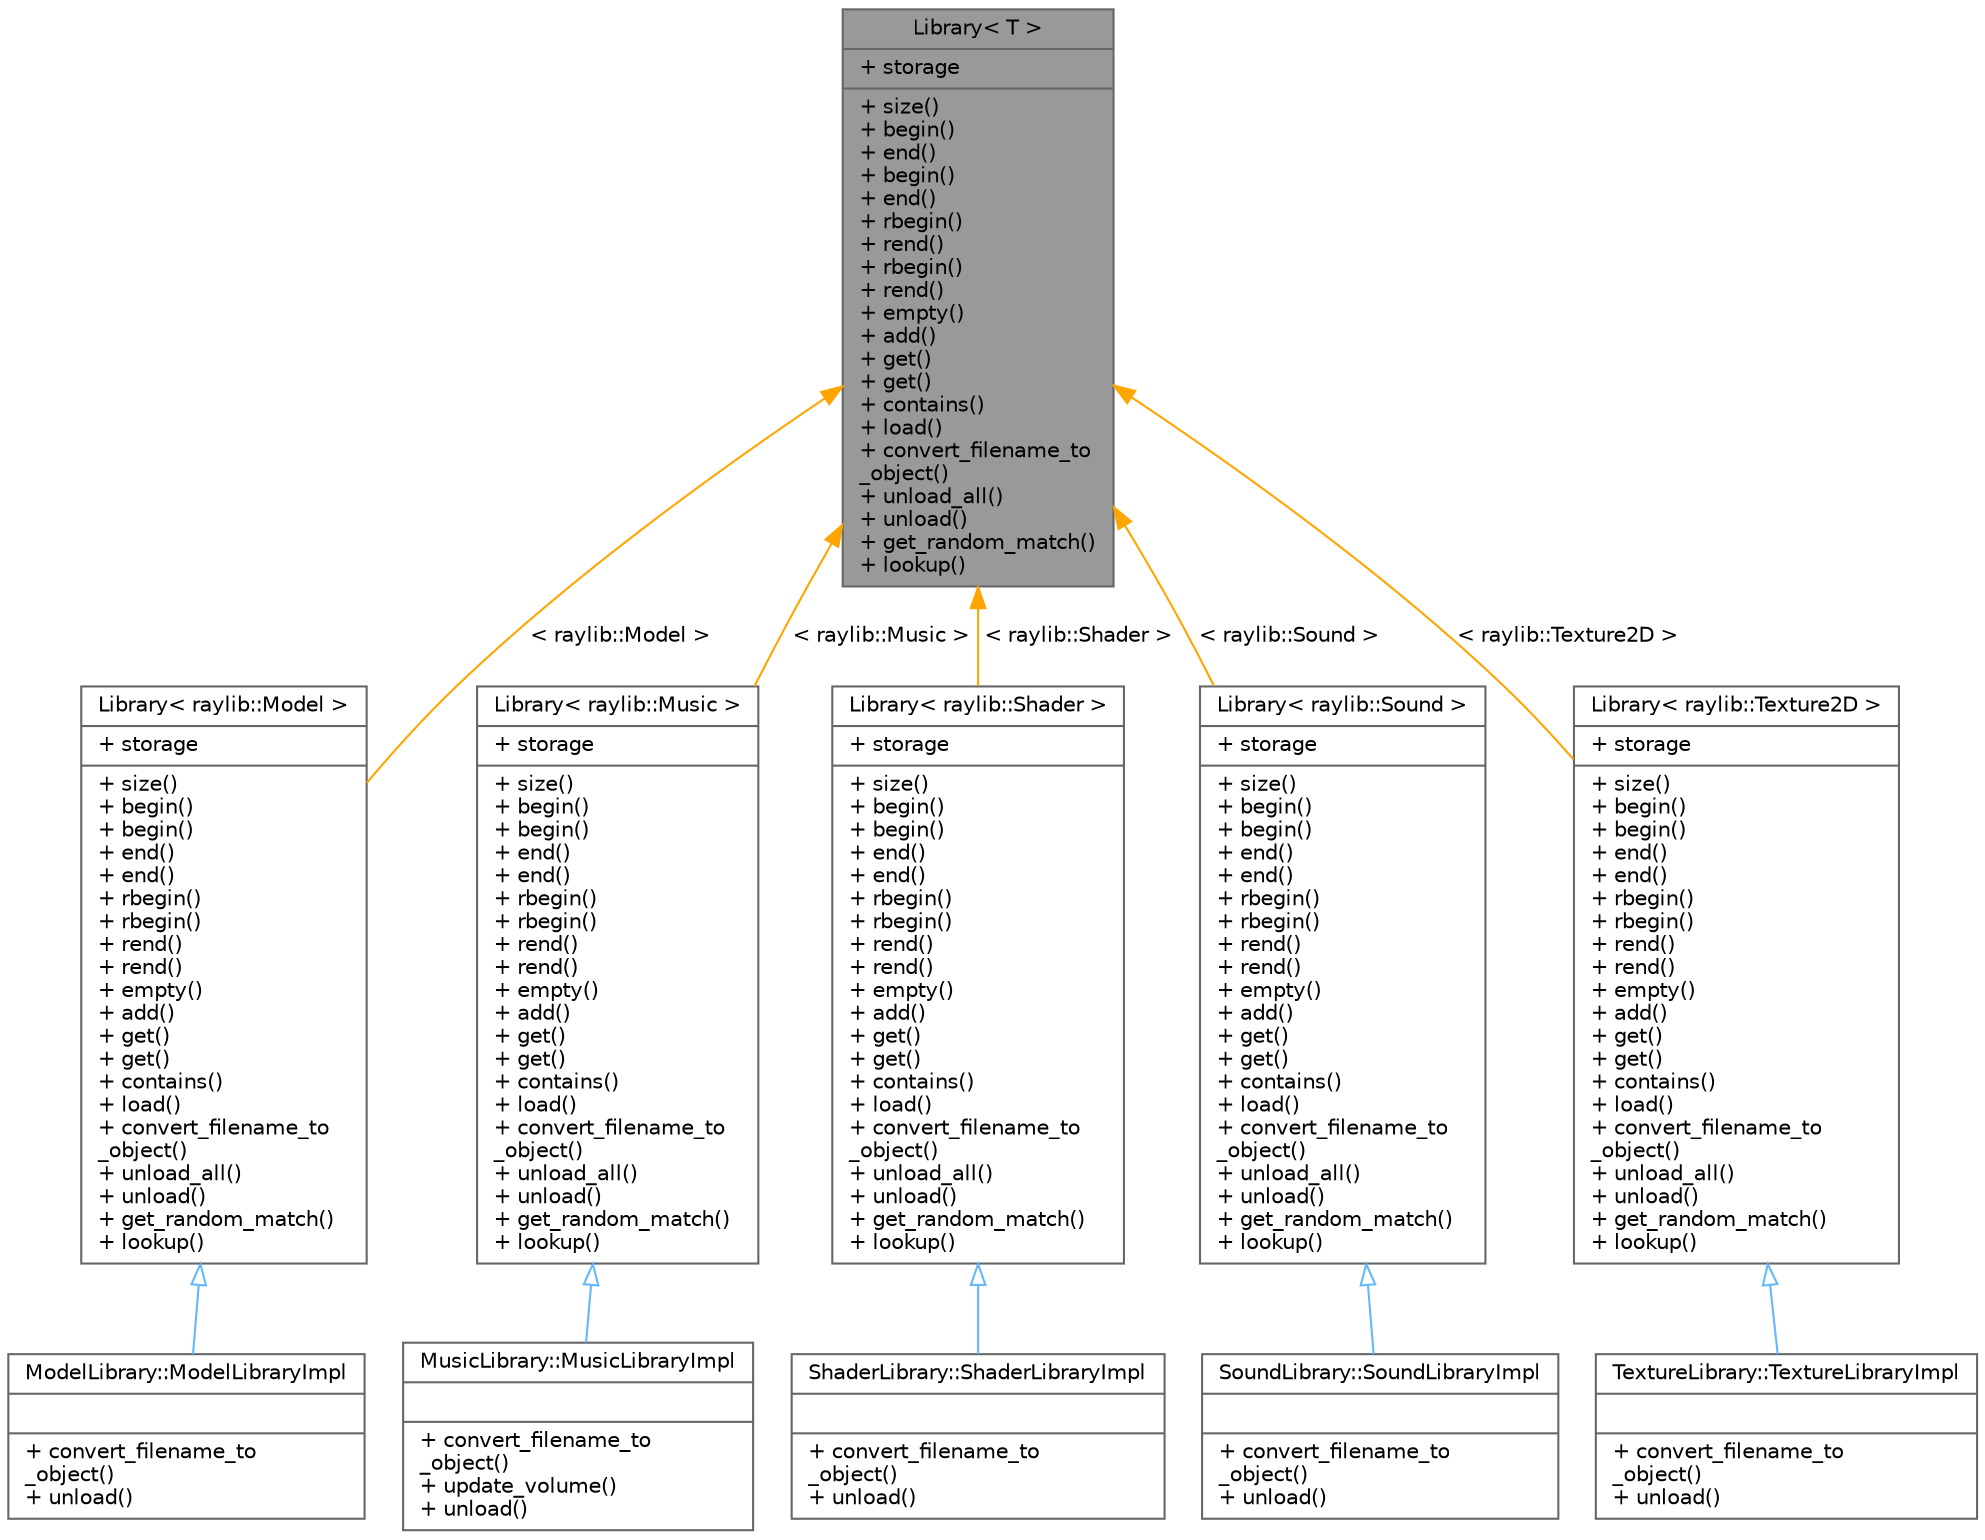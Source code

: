 digraph "Library&lt; T &gt;"
{
 // LATEX_PDF_SIZE
  bgcolor="transparent";
  edge [fontname=Helvetica,fontsize=10,labelfontname=Helvetica,labelfontsize=10];
  node [fontname=Helvetica,fontsize=10,shape=box,height=0.2,width=0.4];
  Node1 [shape=record,label="{Library\< T \>\n|+ storage\l|+ size()\l+ begin()\l+ end()\l+ begin()\l+ end()\l+ rbegin()\l+ rend()\l+ rbegin()\l+ rend()\l+ empty()\l+ add()\l+ get()\l+ get()\l+ contains()\l+ load()\l+ convert_filename_to\l_object()\l+ unload_all()\l+ unload()\l+ get_random_match()\l+ lookup()\l}",height=0.2,width=0.4,color="gray40", fillcolor="grey60", style="filled", fontcolor="black",tooltip=" "];
  Node1 -> Node2 [dir="back",color="orange",style="solid",label=" \< raylib::Model \>" ];
  Node2 [shape=record,label="{Library\< raylib::Model \>\n|+ storage\l|+ size()\l+ begin()\l+ begin()\l+ end()\l+ end()\l+ rbegin()\l+ rbegin()\l+ rend()\l+ rend()\l+ empty()\l+ add()\l+ get()\l+ get()\l+ contains()\l+ load()\l+ convert_filename_to\l_object()\l+ unload_all()\l+ unload()\l+ get_random_match()\l+ lookup()\l}",height=0.2,width=0.4,color="gray40", fillcolor="white", style="filled",URL="$d5/d0b/struct_library.html",tooltip=" "];
  Node2 -> Node3 [dir="back",color="steelblue1",style="solid",arrowtail="onormal"];
  Node3 [shape=record,label="{ModelLibrary::ModelLibraryImpl\n||+ convert_filename_to\l_object()\l+ unload()\l}",height=0.2,width=0.4,color="gray40", fillcolor="white", style="filled",URL="$dc/d51/struct_model_library_1_1_model_library_impl.html",tooltip=" "];
  Node1 -> Node4 [dir="back",color="orange",style="solid",label=" \< raylib::Music \>" ];
  Node4 [shape=record,label="{Library\< raylib::Music \>\n|+ storage\l|+ size()\l+ begin()\l+ begin()\l+ end()\l+ end()\l+ rbegin()\l+ rbegin()\l+ rend()\l+ rend()\l+ empty()\l+ add()\l+ get()\l+ get()\l+ contains()\l+ load()\l+ convert_filename_to\l_object()\l+ unload_all()\l+ unload()\l+ get_random_match()\l+ lookup()\l}",height=0.2,width=0.4,color="gray40", fillcolor="white", style="filled",URL="$d5/d0b/struct_library.html",tooltip=" "];
  Node4 -> Node5 [dir="back",color="steelblue1",style="solid",arrowtail="onormal"];
  Node5 [shape=record,label="{MusicLibrary::MusicLibraryImpl\n||+ convert_filename_to\l_object()\l+ update_volume()\l+ unload()\l}",height=0.2,width=0.4,color="gray40", fillcolor="white", style="filled",URL="$d4/dbc/struct_music_library_1_1_music_library_impl.html",tooltip=" "];
  Node1 -> Node6 [dir="back",color="orange",style="solid",label=" \< raylib::Shader \>" ];
  Node6 [shape=record,label="{Library\< raylib::Shader \>\n|+ storage\l|+ size()\l+ begin()\l+ begin()\l+ end()\l+ end()\l+ rbegin()\l+ rbegin()\l+ rend()\l+ rend()\l+ empty()\l+ add()\l+ get()\l+ get()\l+ contains()\l+ load()\l+ convert_filename_to\l_object()\l+ unload_all()\l+ unload()\l+ get_random_match()\l+ lookup()\l}",height=0.2,width=0.4,color="gray40", fillcolor="white", style="filled",URL="$d5/d0b/struct_library.html",tooltip=" "];
  Node6 -> Node7 [dir="back",color="steelblue1",style="solid",arrowtail="onormal"];
  Node7 [shape=record,label="{ShaderLibrary::ShaderLibraryImpl\n||+ convert_filename_to\l_object()\l+ unload()\l}",height=0.2,width=0.4,color="gray40", fillcolor="white", style="filled",URL="$d0/d1a/struct_shader_library_1_1_shader_library_impl.html",tooltip=" "];
  Node1 -> Node8 [dir="back",color="orange",style="solid",label=" \< raylib::Sound \>" ];
  Node8 [shape=record,label="{Library\< raylib::Sound \>\n|+ storage\l|+ size()\l+ begin()\l+ begin()\l+ end()\l+ end()\l+ rbegin()\l+ rbegin()\l+ rend()\l+ rend()\l+ empty()\l+ add()\l+ get()\l+ get()\l+ contains()\l+ load()\l+ convert_filename_to\l_object()\l+ unload_all()\l+ unload()\l+ get_random_match()\l+ lookup()\l}",height=0.2,width=0.4,color="gray40", fillcolor="white", style="filled",URL="$d5/d0b/struct_library.html",tooltip=" "];
  Node8 -> Node9 [dir="back",color="steelblue1",style="solid",arrowtail="onormal"];
  Node9 [shape=record,label="{SoundLibrary::SoundLibraryImpl\n||+ convert_filename_to\l_object()\l+ unload()\l}",height=0.2,width=0.4,color="gray40", fillcolor="white", style="filled",URL="$dd/dd5/struct_sound_library_1_1_sound_library_impl.html",tooltip=" "];
  Node1 -> Node10 [dir="back",color="orange",style="solid",label=" \< raylib::Texture2D \>" ];
  Node10 [shape=record,label="{Library\< raylib::Texture2D \>\n|+ storage\l|+ size()\l+ begin()\l+ begin()\l+ end()\l+ end()\l+ rbegin()\l+ rbegin()\l+ rend()\l+ rend()\l+ empty()\l+ add()\l+ get()\l+ get()\l+ contains()\l+ load()\l+ convert_filename_to\l_object()\l+ unload_all()\l+ unload()\l+ get_random_match()\l+ lookup()\l}",height=0.2,width=0.4,color="gray40", fillcolor="white", style="filled",URL="$d5/d0b/struct_library.html",tooltip=" "];
  Node10 -> Node11 [dir="back",color="steelblue1",style="solid",arrowtail="onormal"];
  Node11 [shape=record,label="{TextureLibrary::TextureLibraryImpl\n||+ convert_filename_to\l_object()\l+ unload()\l}",height=0.2,width=0.4,color="gray40", fillcolor="white", style="filled",URL="$dd/d48/struct_texture_library_1_1_texture_library_impl.html",tooltip=" "];
}
